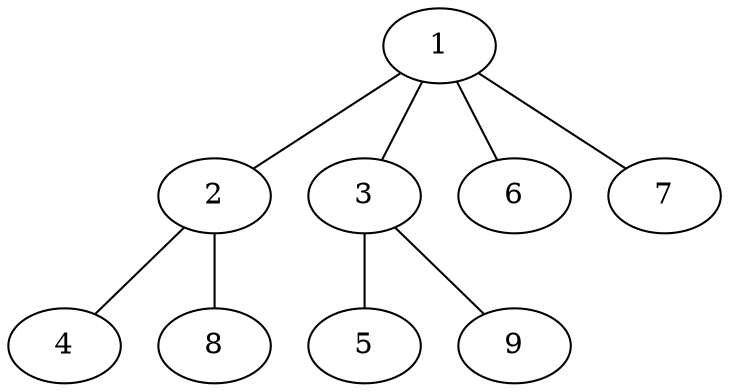 graph molecule_832 {
	1	 [chem=C];
	2	 [chem=C];
	1 -- 2	 [valence=1];
	3	 [chem=C];
	1 -- 3	 [valence=1];
	6	 [chem=H];
	1 -- 6	 [valence=1];
	7	 [chem=H];
	1 -- 7	 [valence=1];
	4	 [chem=O];
	2 -- 4	 [valence=2];
	8	 [chem=H];
	2 -- 8	 [valence=1];
	5	 [chem=O];
	3 -- 5	 [valence=2];
	9	 [chem=H];
	3 -- 9	 [valence=1];
}
